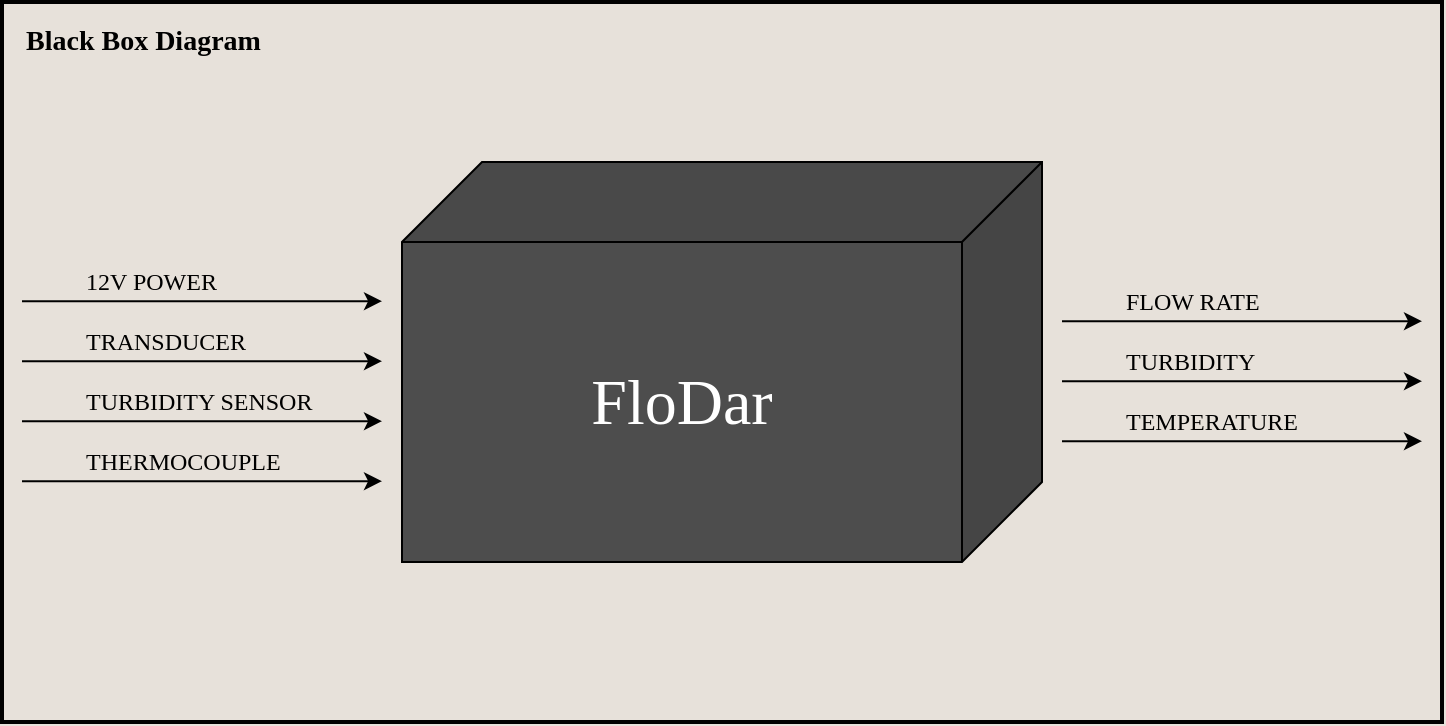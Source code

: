 <mxfile version="14.5.1" type="device"><diagram id="0Whj_c0Z0_AgXTgqQ5dx" name="Page-1"><mxGraphModel dx="813" dy="470" grid="1" gridSize="10" guides="1" tooltips="1" connect="1" arrows="1" fold="1" page="1" pageScale="1" pageWidth="850" pageHeight="1100" background="#E7E1DA" math="0" shadow="0"><root><mxCell id="0"/><mxCell id="1" parent="0"/><mxCell id="AfEAFuBOIu9ml6G30BIY-28" value="" style="rounded=0;whiteSpace=wrap;html=1;strokeColor=#000000;gradientColor=none;fontFamily=Lucida Console;align=left;fillColor=none;strokeWidth=2;" vertex="1" parent="1"><mxGeometry x="80" y="240" width="720" height="360" as="geometry"/></mxCell><mxCell id="AfEAFuBOIu9ml6G30BIY-1" value="&lt;font style=&quot;font-size: 32px&quot; color=&quot;#ffffff&quot;&gt;FloDar&lt;/font&gt;" style="shape=cube;whiteSpace=wrap;html=1;boundedLbl=1;backgroundOutline=1;darkOpacity=0.05;darkOpacity2=0.1;size=40;flipH=1;fontFamily=Lucida Console;fillColor=#4D4D4D;" vertex="1" parent="1"><mxGeometry x="280" y="320" width="320" height="200" as="geometry"/></mxCell><mxCell id="AfEAFuBOIu9ml6G30BIY-6" style="edgeStyle=orthogonalEdgeStyle;rounded=0;orthogonalLoop=1;jettySize=auto;html=1;exitX=1;exitY=0.5;exitDx=0;exitDy=0;entryX=0;entryY=0;entryDx=320;entryDy=120;entryPerimeter=0;fontFamily=Lucida Console;" edge="1" parent="1"><mxGeometry relative="1" as="geometry"><mxPoint x="90" y="449.57" as="sourcePoint"/><mxPoint x="270" y="449.57" as="targetPoint"/><Array as="points"><mxPoint x="220" y="449.57"/><mxPoint x="220" y="449.57"/></Array></mxGeometry></mxCell><mxCell id="AfEAFuBOIu9ml6G30BIY-9" style="edgeStyle=orthogonalEdgeStyle;rounded=0;orthogonalLoop=1;jettySize=auto;html=1;exitX=1;exitY=0.5;exitDx=0;exitDy=0;entryX=0;entryY=0;entryDx=320;entryDy=120;entryPerimeter=0;fontFamily=Lucida Console;" edge="1" parent="1"><mxGeometry relative="1" as="geometry"><mxPoint x="90" y="419.57" as="sourcePoint"/><mxPoint x="270.0" y="419.57" as="targetPoint"/></mxGeometry></mxCell><mxCell id="AfEAFuBOIu9ml6G30BIY-10" style="edgeStyle=orthogonalEdgeStyle;rounded=0;orthogonalLoop=1;jettySize=auto;html=1;exitX=1;exitY=0.5;exitDx=0;exitDy=0;entryX=0;entryY=0;entryDx=320;entryDy=120;entryPerimeter=0;fontFamily=Lucida Console;" edge="1" parent="1"><mxGeometry relative="1" as="geometry"><mxPoint x="90" y="479.57" as="sourcePoint"/><mxPoint x="270.0" y="479.57" as="targetPoint"/></mxGeometry></mxCell><mxCell id="AfEAFuBOIu9ml6G30BIY-12" style="edgeStyle=orthogonalEdgeStyle;rounded=0;orthogonalLoop=1;jettySize=auto;html=1;exitX=1;exitY=0.5;exitDx=0;exitDy=0;entryX=0;entryY=0;entryDx=320;entryDy=120;entryPerimeter=0;fontFamily=Lucida Console;" edge="1" parent="1"><mxGeometry relative="1" as="geometry"><mxPoint x="90" y="389.57" as="sourcePoint"/><mxPoint x="270.0" y="389.57" as="targetPoint"/></mxGeometry></mxCell><mxCell id="AfEAFuBOIu9ml6G30BIY-13" style="edgeStyle=orthogonalEdgeStyle;rounded=0;orthogonalLoop=1;jettySize=auto;html=1;exitX=1;exitY=0.5;exitDx=0;exitDy=0;entryX=0;entryY=0;entryDx=320;entryDy=120;entryPerimeter=0;fontFamily=Lucida Console;" edge="1" parent="1"><mxGeometry relative="1" as="geometry"><mxPoint x="610" y="459.57" as="sourcePoint"/><mxPoint x="790" y="459.57" as="targetPoint"/></mxGeometry></mxCell><mxCell id="AfEAFuBOIu9ml6G30BIY-14" style="edgeStyle=orthogonalEdgeStyle;rounded=0;orthogonalLoop=1;jettySize=auto;html=1;exitX=1;exitY=0.5;exitDx=0;exitDy=0;entryX=0;entryY=0;entryDx=320;entryDy=120;entryPerimeter=0;fontFamily=Lucida Console;" edge="1" parent="1"><mxGeometry relative="1" as="geometry"><mxPoint x="610" y="429.57" as="sourcePoint"/><mxPoint x="790" y="429.57" as="targetPoint"/></mxGeometry></mxCell><mxCell id="AfEAFuBOIu9ml6G30BIY-17" style="edgeStyle=orthogonalEdgeStyle;rounded=0;orthogonalLoop=1;jettySize=auto;html=1;exitX=1;exitY=0.5;exitDx=0;exitDy=0;entryX=0;entryY=0;entryDx=320;entryDy=120;entryPerimeter=0;fontFamily=Lucida Console;" edge="1" parent="1"><mxGeometry relative="1" as="geometry"><mxPoint x="610" y="399.57" as="sourcePoint"/><mxPoint x="790" y="399.57" as="targetPoint"/></mxGeometry></mxCell><mxCell id="AfEAFuBOIu9ml6G30BIY-18" value="12V POWER" style="text;html=1;strokeColor=none;fillColor=none;align=left;verticalAlign=middle;whiteSpace=wrap;rounded=0;fontFamily=Lucida Console;" vertex="1" parent="1"><mxGeometry x="120" y="369.86" width="120" height="20" as="geometry"/></mxCell><mxCell id="AfEAFuBOIu9ml6G30BIY-19" value="TRANSDUCER" style="text;html=1;strokeColor=none;fillColor=none;align=left;verticalAlign=middle;whiteSpace=wrap;rounded=0;fontFamily=Lucida Console;" vertex="1" parent="1"><mxGeometry x="120" y="399.86" width="120" height="20" as="geometry"/></mxCell><mxCell id="AfEAFuBOIu9ml6G30BIY-20" value="TURBIDITY SENSOR" style="text;html=1;strokeColor=none;fillColor=none;align=left;verticalAlign=middle;whiteSpace=wrap;rounded=0;fontFamily=Lucida Console;" vertex="1" parent="1"><mxGeometry x="120" y="429.86" width="120" height="20" as="geometry"/></mxCell><mxCell id="AfEAFuBOIu9ml6G30BIY-21" value="THERMOCOUPLE" style="text;html=1;strokeColor=none;fillColor=none;align=left;verticalAlign=middle;whiteSpace=wrap;rounded=0;fontFamily=Lucida Console;" vertex="1" parent="1"><mxGeometry x="120" y="459.86" width="120" height="20" as="geometry"/></mxCell><mxCell id="AfEAFuBOIu9ml6G30BIY-23" value="FLOW RATE" style="text;html=1;strokeColor=none;fillColor=none;align=left;verticalAlign=middle;whiteSpace=wrap;rounded=0;fontFamily=Lucida Console;" vertex="1" parent="1"><mxGeometry x="640" y="379.86" width="120" height="20" as="geometry"/></mxCell><mxCell id="AfEAFuBOIu9ml6G30BIY-24" value="TURBIDITY" style="text;html=1;strokeColor=none;fillColor=none;align=left;verticalAlign=middle;whiteSpace=wrap;rounded=0;fontFamily=Lucida Console;" vertex="1" parent="1"><mxGeometry x="640" y="409.86" width="120" height="20" as="geometry"/></mxCell><mxCell id="AfEAFuBOIu9ml6G30BIY-25" value="TEMPERATURE" style="text;html=1;strokeColor=none;fillColor=none;align=left;verticalAlign=middle;whiteSpace=wrap;rounded=0;fontFamily=Lucida Console;" vertex="1" parent="1"><mxGeometry x="640" y="439.86" width="120" height="20" as="geometry"/></mxCell><mxCell id="AfEAFuBOIu9ml6G30BIY-29" value="&lt;font style=&quot;font-size: 14px&quot;&gt;&lt;b&gt;Black Box Diagram&lt;/b&gt;&lt;/font&gt;" style="text;html=1;strokeColor=none;fillColor=none;align=left;verticalAlign=middle;whiteSpace=wrap;rounded=0;fontFamily=Lucida Console;" vertex="1" parent="1"><mxGeometry x="90" y="250" width="170" height="20" as="geometry"/></mxCell></root></mxGraphModel></diagram></mxfile>